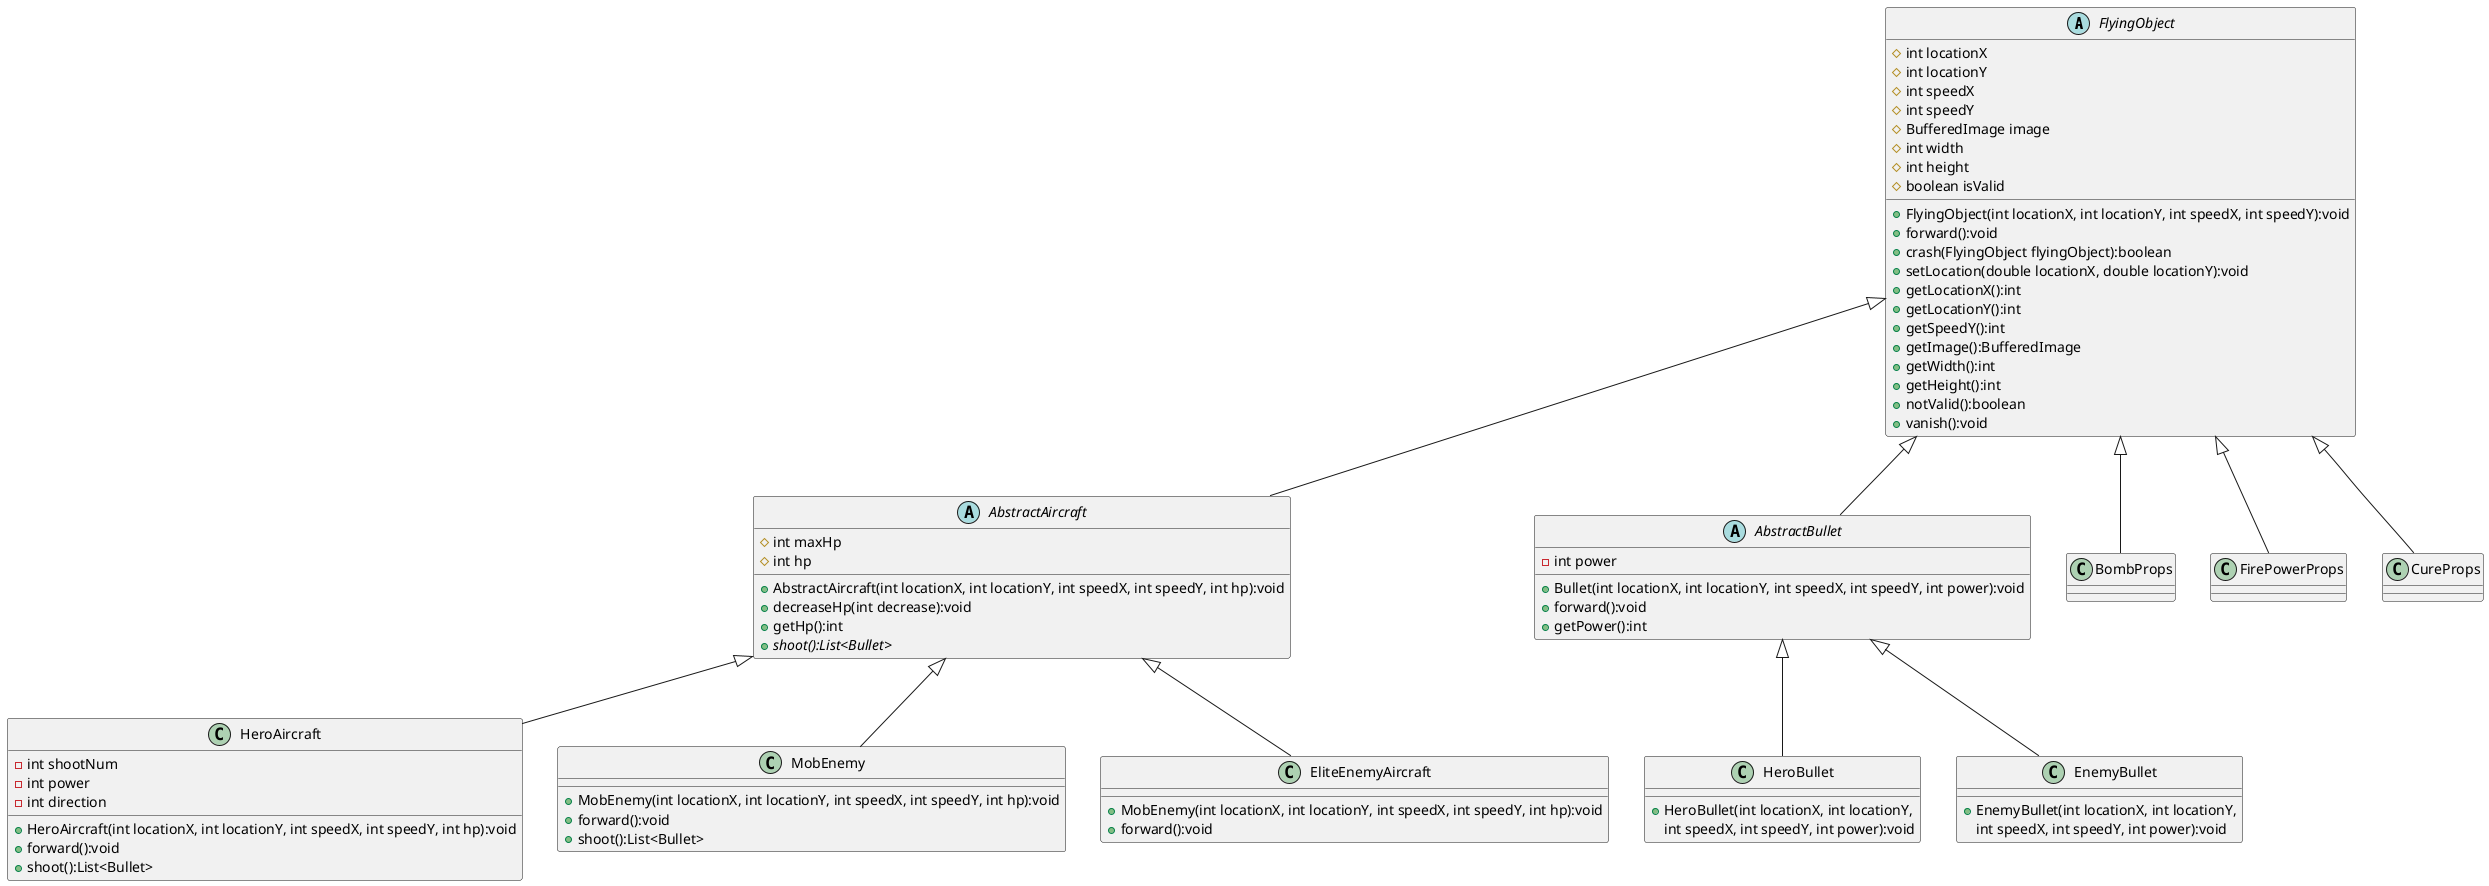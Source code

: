 @startuml
'https://plantuml.com/class-diagram

abstract class FlyingObject
{
    # int locationX
    # int locationY
    # int speedX
    # int speedY
    # BufferedImage image
    # int width
    # int height
    # boolean isValid

    + FlyingObject(int locationX, int locationY, int speedX, int speedY):void
    + forward():void
    + crash(FlyingObject flyingObject):boolean
    + setLocation(double locationX, double locationY):void
    + getLocationX():int
    + getLocationY():int
    + getSpeedY():int
    + getImage():BufferedImage
    + getWidth():int
    + getHeight():int
    + notValid():boolean
    + vanish():void
}
abstract class AbstractAircraft
{
	# int maxHp
    # int hp
    + AbstractAircraft(int locationX, int locationY, int speedX, int speedY, int hp):void
    + decreaseHp(int decrease):void
    + getHp():int
    + {abstract} shoot():List<Bullet>
 }

abstract class AbstractBullet
{
    - int power
    + Bullet(int locationX, int locationY, int speedX, int speedY, int power):void
    + forward():void
	+ getPower():int
}

FlyingObject <|-- AbstractAircraft
FlyingObject <|-- AbstractBullet
FlyingObject <|-- BombProps
FlyingObject <|-- FirePowerProps
FlyingObject <|-- CureProps

AbstractAircraft <|-- HeroAircraft
AbstractAircraft <|-- MobEnemy
AbstractAircraft <|-- EliteEnemyAircraft

AbstractBullet <|-- HeroBullet
AbstractBullet <|-- EnemyBullet

'MobEnemy <|-- EnemyAircraftNormal
'MobEnemy <|-- EnemyAircraftElite
'MobEnemy <|-- EnemyAircraftBoss


class HeroAircraft {
    - int shootNum
    - int power
    - int direction
    + HeroAircraft(int locationX, int locationY, int speedX, int speedY, int hp):void
    + forward():void
    + shoot():List<Bullet>
}

class MobEnemy {
    + MobEnemy(int locationX, int locationY, int speedX, int speedY, int hp):void
    + forward():void
    + shoot():List<Bullet>
}

class HeroBullet {
    + HeroBullet(int locationX, int locationY,
     int speedX, int speedY, int power):void
}

class EnemyBullet {
    + EnemyBullet(int locationX, int locationY,
     int speedX, int speedY, int power):void
}

class BombProps{

}

class FirePowerProps{

}

class CureProps{

}


class EliteEnemyAircraft{
    + MobEnemy(int locationX, int locationY, int speedX, int speedY, int hp):void
    + forward():void
}

'class EnemyAircraftNormal{
'    + MobEnemy(int locationX, int locationY, int speedX, int speedY, int hp):void
'    + forward():void
'}
'
'class EnemyAircraftElite{
'    + MobEnemy(int locationX, int locationY, int speedX, int speedY, int hp):void
'    + forward():void
'}
'
'class EnemyAircraftBoss{
'    + MobEnemy(int locationX, int locationY, int speedX, int speedY, int hp):void
'    + forward():void
'}

@enduml